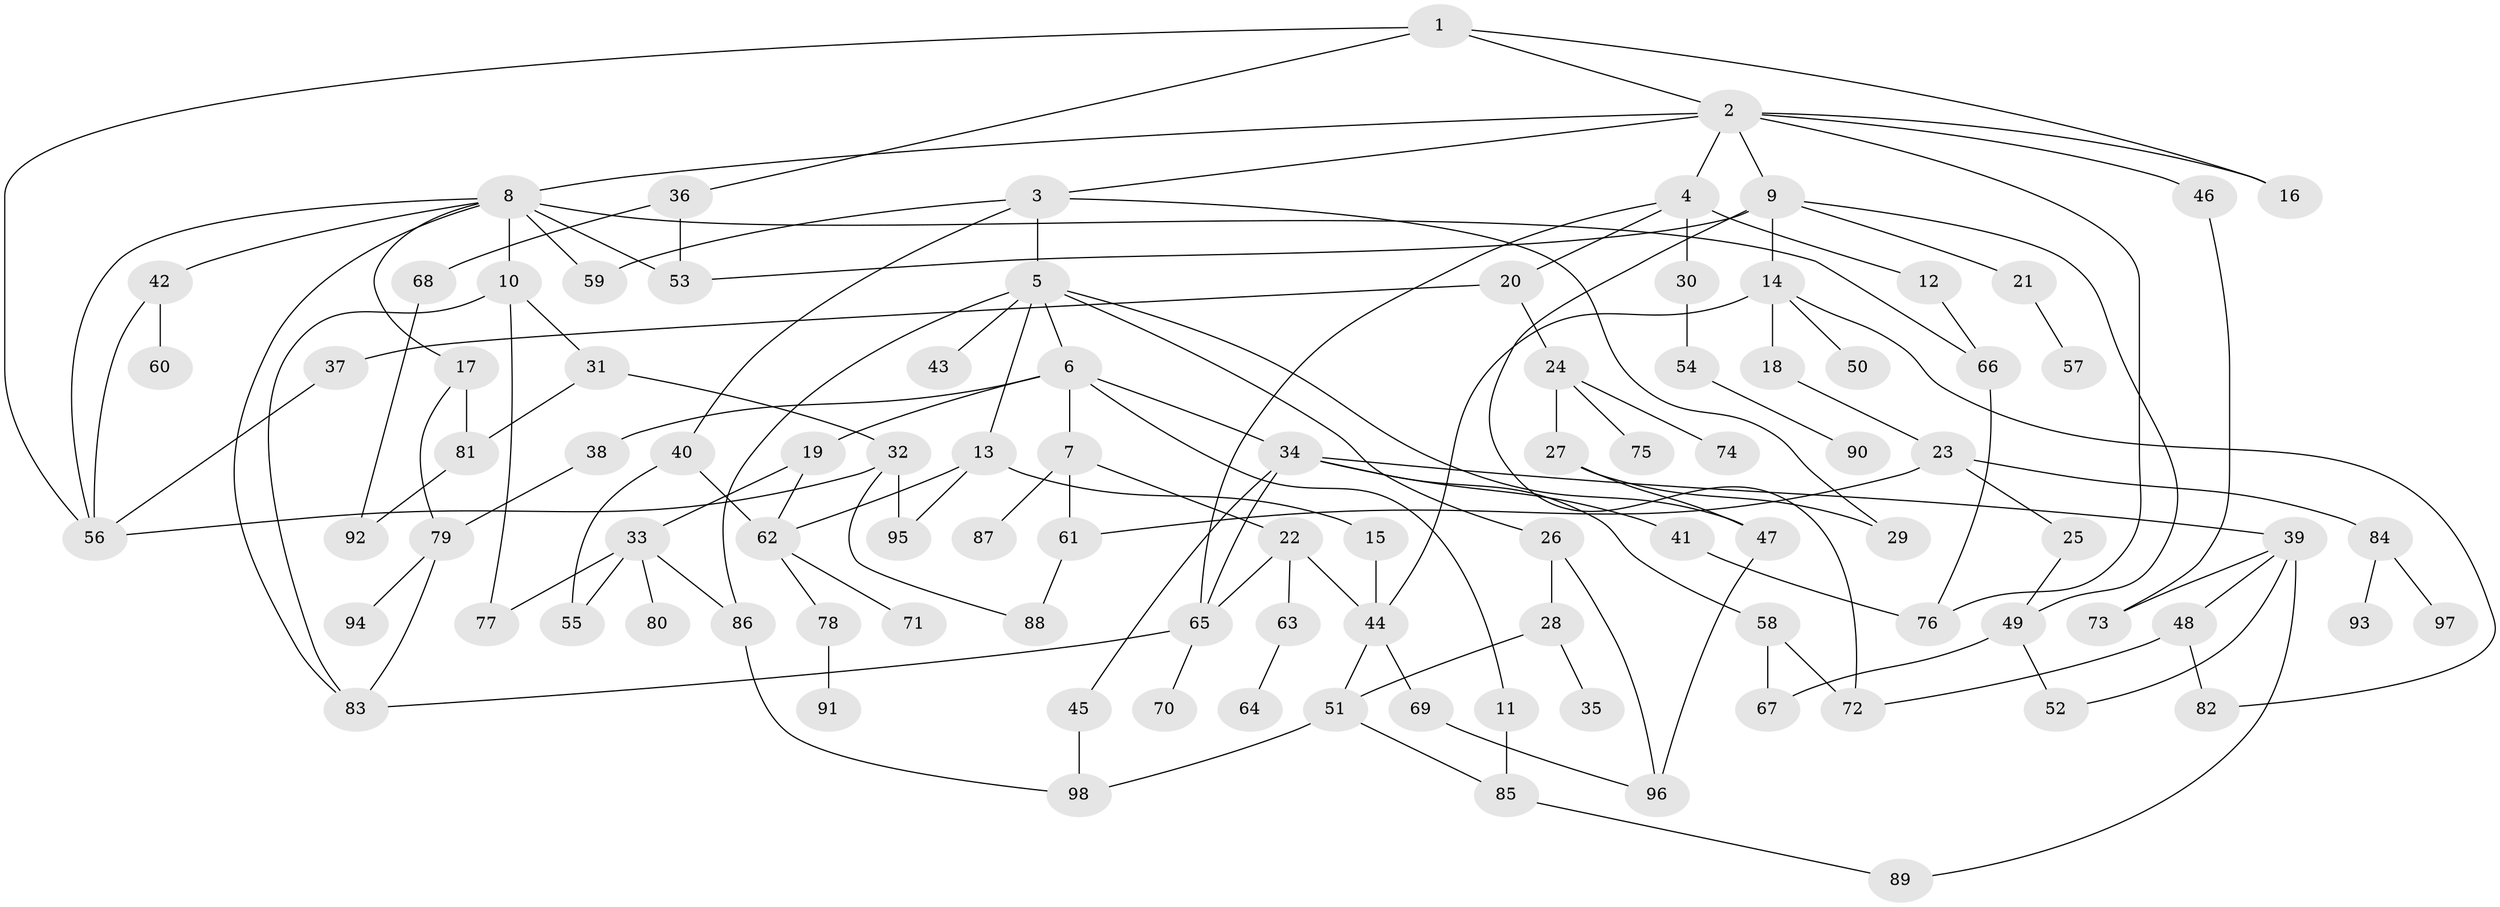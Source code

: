 // Generated by graph-tools (version 1.1) at 2025/01/03/09/25 03:01:05]
// undirected, 98 vertices, 142 edges
graph export_dot {
graph [start="1"]
  node [color=gray90,style=filled];
  1;
  2;
  3;
  4;
  5;
  6;
  7;
  8;
  9;
  10;
  11;
  12;
  13;
  14;
  15;
  16;
  17;
  18;
  19;
  20;
  21;
  22;
  23;
  24;
  25;
  26;
  27;
  28;
  29;
  30;
  31;
  32;
  33;
  34;
  35;
  36;
  37;
  38;
  39;
  40;
  41;
  42;
  43;
  44;
  45;
  46;
  47;
  48;
  49;
  50;
  51;
  52;
  53;
  54;
  55;
  56;
  57;
  58;
  59;
  60;
  61;
  62;
  63;
  64;
  65;
  66;
  67;
  68;
  69;
  70;
  71;
  72;
  73;
  74;
  75;
  76;
  77;
  78;
  79;
  80;
  81;
  82;
  83;
  84;
  85;
  86;
  87;
  88;
  89;
  90;
  91;
  92;
  93;
  94;
  95;
  96;
  97;
  98;
  1 -- 2;
  1 -- 36;
  1 -- 16;
  1 -- 56;
  2 -- 3;
  2 -- 4;
  2 -- 8;
  2 -- 9;
  2 -- 16;
  2 -- 46;
  2 -- 76;
  3 -- 5;
  3 -- 40;
  3 -- 29;
  3 -- 59;
  4 -- 12;
  4 -- 20;
  4 -- 30;
  4 -- 65;
  5 -- 6;
  5 -- 13;
  5 -- 26;
  5 -- 43;
  5 -- 86;
  5 -- 47;
  6 -- 7;
  6 -- 11;
  6 -- 19;
  6 -- 34;
  6 -- 38;
  7 -- 22;
  7 -- 61;
  7 -- 87;
  8 -- 10;
  8 -- 17;
  8 -- 42;
  8 -- 59;
  8 -- 56;
  8 -- 83;
  8 -- 53;
  8 -- 66;
  9 -- 14;
  9 -- 21;
  9 -- 53;
  9 -- 72;
  9 -- 49;
  10 -- 31;
  10 -- 77;
  10 -- 83;
  11 -- 85;
  12 -- 66;
  13 -- 15;
  13 -- 62;
  13 -- 95;
  14 -- 18;
  14 -- 50;
  14 -- 44;
  14 -- 82;
  15 -- 44;
  17 -- 79;
  17 -- 81;
  18 -- 23;
  19 -- 33;
  19 -- 62;
  20 -- 24;
  20 -- 37;
  21 -- 57;
  22 -- 63;
  22 -- 65;
  22 -- 44;
  23 -- 25;
  23 -- 84;
  23 -- 61;
  24 -- 27;
  24 -- 74;
  24 -- 75;
  25 -- 49;
  26 -- 28;
  26 -- 96;
  27 -- 29;
  27 -- 47;
  28 -- 35;
  28 -- 51;
  30 -- 54;
  31 -- 32;
  31 -- 81;
  32 -- 95;
  32 -- 56;
  32 -- 88;
  33 -- 80;
  33 -- 86;
  33 -- 55;
  33 -- 77;
  34 -- 39;
  34 -- 41;
  34 -- 45;
  34 -- 58;
  34 -- 65;
  36 -- 68;
  36 -- 53;
  37 -- 56;
  38 -- 79;
  39 -- 48;
  39 -- 52;
  39 -- 89;
  39 -- 73;
  40 -- 55;
  40 -- 62;
  41 -- 76;
  42 -- 60;
  42 -- 56;
  44 -- 69;
  44 -- 51;
  45 -- 98;
  46 -- 73;
  47 -- 96;
  48 -- 82;
  48 -- 72;
  49 -- 67;
  49 -- 52;
  51 -- 85;
  51 -- 98;
  54 -- 90;
  58 -- 67;
  58 -- 72;
  61 -- 88;
  62 -- 71;
  62 -- 78;
  63 -- 64;
  65 -- 70;
  65 -- 83;
  66 -- 76;
  68 -- 92;
  69 -- 96;
  78 -- 91;
  79 -- 94;
  79 -- 83;
  81 -- 92;
  84 -- 93;
  84 -- 97;
  85 -- 89;
  86 -- 98;
}
